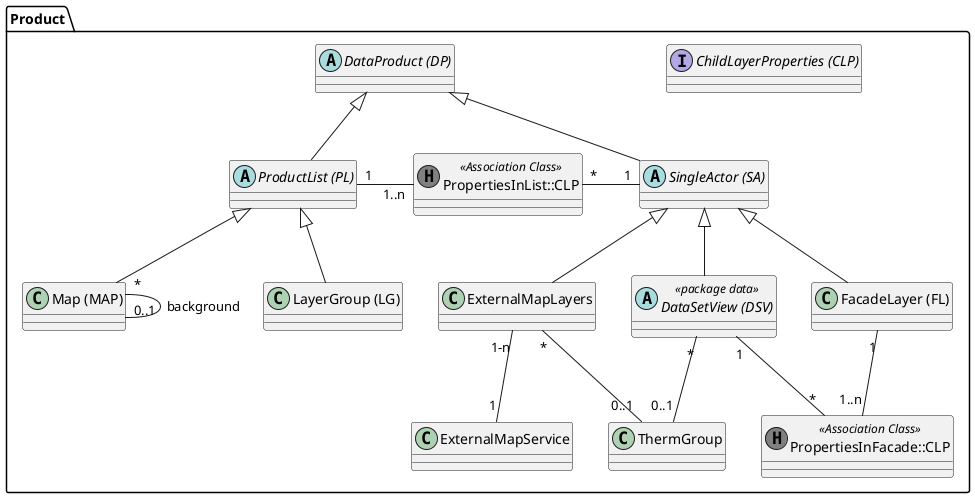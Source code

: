 @startuml
package Product {
  interface "ChildLayerProperties (CLP)" as clp
  abstract class "DataProduct (DP)" as dp

  abstract class "ProductList (PL)" as pl
  class "LayerGroup (LG)" as lg
  class "Map (MAP)" as map

  abstract class "SingleActor (SA)" as sa
  class "FacadeLayer (FL)" as fl
  abstract class "DataSetView (DSV)" as dsv << package data >>
  class "ExternalMapLayers" as el
  class "ExternalMapService" as es

  class "PropertiesInFacade::CLP" as pif << (H, grey) Association Class >>
  class "PropertiesInList::CLP" as pil << (H, grey) Association Class >>
  
  class "ThermGroup" as tg

  dp <|-- pl

  pl <|-- lg
  pl <|-- map

  dp <|-- sa

  sa <|-- dsv
  sa <|-- fl
  sa <|-- el

  pl "1" -right- "1..n" pil : "      "
  pil "*" -right- "1" sa : "      "

  map "*" -- "0..1" map : "background"

  fl "1" -- "1..n" pif : "      "
  pif "*" -up- "1" dsv : "      "

  el "1-n" -- "1" es
  
  dsv "*" -- "0..1" tg
  el "*" -- "0..1" tg
}
@enduml